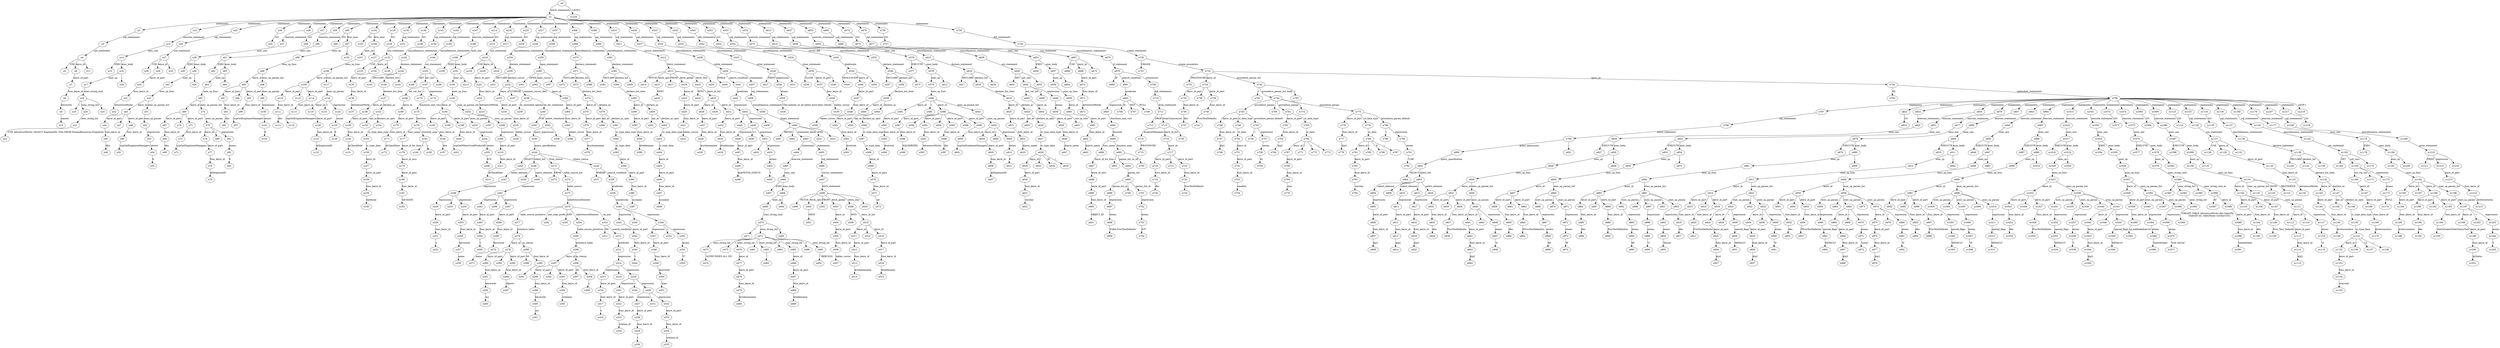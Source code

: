 digraph ParseTree {
  n0 -> n1 [label="batch_statements"];
  n1 -> n2 [label="statements"];
  n2 -> n3 [label="sql_statements"];
  n3 -> n4 [label="use_statement"];
  n4 -> n5 [label="USE"];
  n4 -> n6 [label="keyw_id"];
  n6 -> n7 [label="keyw_id_part"];
  n7 -> n8 [label="func_keyw_id"];
  n8 -> n9 [label="keywords"];
  n9 -> n10 [label="master"];
  n4 -> n11 [label=";"];
  n1 -> n12 [label="statements"];
  n12 -> n13 [label="execute_statement"];
  n13 -> n14 [label="exec_one"];
  n14 -> n15 [label="EXEC"];
  n14 -> n16 [label="exec_body"];
  n16 -> n17 [label="exec_sp"];
  n17 -> n18 [label="exec_string_cmd"];
  n18 -> n19 [label="("];
  n18 -> n20 [label="exec_string_list"];
  n20 -> n21 [label="exec_string_bit"];
  n21 -> n22 [label="'USE AdventureWorks; SELECT EmployeeID, Title FROM HumanResources.Employee;'"];
  n18 -> n23 [label=")"];
  n16 -> n24 [label=";"];
  n1 -> n25 [label="statements"];
  n25 -> n26 [label="sql_statements"];
  n26 -> n27 [label="use_statement"];
  n27 -> n28 [label="USE"];
  n27 -> n29 [label="keyw_id"];
  n29 -> n30 [label="keyw_id_part"];
  n30 -> n31 [label="func_keyw_id"];
  n31 -> n32 [label="AdventureWorks"];
  n27 -> n33 [label=";"];
  n1 -> n34 [label="statements"];
  n34 -> n35 [label="GO"];
  n1 -> n36 [label="statements"];
  n36 -> n37 [label="execute_statement"];
  n37 -> n38 [label="exec_one"];
  n38 -> n39 [label="EXEC"];
  n38 -> n40 [label="exec_body"];
  n40 -> n41 [label="exec_sp"];
  n41 -> n42 [label="exec_sp_func"];
  n42 -> n43 [label="keyw_id"];
  n43 -> n44 [label="keyw_id_part"];
  n44 -> n45 [label="func_keyw_id"];
  n45 -> n46 [label="dbo"];
  n43 -> n47 [label="."];
  n43 -> n48 [label="keyw_id_part"];
  n48 -> n49 [label="func_keyw_id"];
  n49 -> n50 [label="uspGetEmployeeManagers"];
  n42 -> n51 [label="exec_sp_param_list"];
  n51 -> n52 [label="exec_sp_param"];
  n52 -> n53 [label="expression"];
  n53 -> n54 [label="atoms"];
  n54 -> n55 [label="6"];
  n40 -> n56 [label=";"];
  n1 -> n57 [label="statements"];
  n57 -> n58 [label="GO"];
  n1 -> n59 [label="statements"];
  n59 -> n60 [label="execute_statement"];
  n60 -> n61 [label="exec_one"];
  n61 -> n62 [label="EXEC"];
  n61 -> n63 [label="exec_body"];
  n63 -> n64 [label="exec_sp"];
  n64 -> n65 [label="exec_sp_func"];
  n65 -> n66 [label="keyw_id"];
  n66 -> n67 [label="keyw_id_part"];
  n67 -> n68 [label="func_keyw_id"];
  n68 -> n69 [label="dbo"];
  n66 -> n70 [label="."];
  n66 -> n71 [label="keyw_id_part"];
  n71 -> n72 [label="func_keyw_id"];
  n72 -> n73 [label="uspGetEmployeeManagers"];
  n65 -> n74 [label="exec_sp_param_list"];
  n74 -> n75 [label="exec_sp_param"];
  n75 -> n76 [label="keyw_id"];
  n76 -> n77 [label="keyw_id_part"];
  n77 -> n78 [label="func_keyw_id"];
  n78 -> n79 [label="@EmployeeID"];
  n75 -> n80 [label="="];
  n75 -> n81 [label="expression"];
  n81 -> n82 [label="atoms"];
  n82 -> n83 [label="6"];
  n63 -> n84 [label=";"];
  n1 -> n85 [label="statements"];
  n85 -> n86 [label="GO"];
  n85 -> n87 [label="first_exec"];
  n87 -> n88 [label="exec_sp"];
  n88 -> n89 [label="exec_sp_func"];
  n89 -> n90 [label="keyw_id"];
  n90 -> n91 [label="keyw_id_part"];
  n91 -> n92 [label="func_keyw_id"];
  n92 -> n93 [label="dbo"];
  n90 -> n94 [label="."];
  n90 -> n95 [label="keyw_id_part"];
  n95 -> n96 [label="func_keyw_id"];
  n96 -> n97 [label="uspGetEmployeeManagers"];
  n89 -> n98 [label="exec_sp_param_list"];
  n98 -> n99 [label="exec_sp_param"];
  n99 -> n100 [label="expression"];
  n100 -> n101 [label="atoms"];
  n101 -> n102 [label="6"];
  n87 -> n103 [label=";"];
  n1 -> n104 [label="statements"];
  n104 -> n105 [label="GO"];
  n104 -> n106 [label="first_exec"];
  n106 -> n107 [label="exec_sp"];
  n107 -> n108 [label="exec_sp_func"];
  n108 -> n109 [label="keyw_id"];
  n109 -> n110 [label="keyw_id_part"];
  n110 -> n111 [label="func_keyw_id"];
  n111 -> n112 [label="dbo"];
  n109 -> n113 [label="."];
  n109 -> n114 [label="keyw_id_part"];
  n114 -> n115 [label="func_keyw_id"];
  n115 -> n116 [label="uspGetEmployeeManagers"];
  n108 -> n117 [label="exec_sp_param_list"];
  n117 -> n118 [label="exec_sp_param"];
  n118 -> n119 [label="keyw_id"];
  n119 -> n120 [label="keyw_id_part"];
  n120 -> n121 [label="func_keyw_id"];
  n121 -> n122 [label="@EmployeeID"];
  n118 -> n123 [label="="];
  n118 -> n124 [label="expression"];
  n124 -> n125 [label="atoms"];
  n125 -> n126 [label="6"];
  n106 -> n127 [label=";"];
  n1 -> n128 [label="statements"];
  n128 -> n129 [label="GO"];
  n1 -> n130 [label="statements"];
  n130 -> n131 [label="sql_statements"];
  n131 -> n132 [label="use_statement"];
  n132 -> n133 [label="USE"];
  n132 -> n134 [label="keyw_id"];
  n134 -> n135 [label="keyw_id_part"];
  n135 -> n136 [label="func_keyw_id"];
  n136 -> n137 [label="AdventureWorks"];
  n132 -> n138 [label=";"];
  n1 -> n139 [label="statements"];
  n139 -> n140 [label="GO"];
  n1 -> n141 [label="statements"];
  n141 -> n142 [label="sql_statements"];
  n142 -> n143 [label="miscellaneous_statements"];
  n143 -> n144 [label="declare_statement"];
  n144 -> n145 [label="DECLARE"];
  n144 -> n146 [label="declare_list"];
  n146 -> n147 [label="declare_list_item"];
  n147 -> n148 [label="keyw_id"];
  n148 -> n149 [label="keyw_id_part"];
  n149 -> n150 [label="func_keyw_id"];
  n150 -> n151 [label="@CheckDate"];
  n147 -> n152 [label="declare_as"];
  n152 -> n153 [label="opt_as"];
  n152 -> n154 [label="declare_as_opts"];
  n154 -> n155 [label="cr_type_data_type"];
  n155 -> n156 [label="cr_type_data"];
  n156 -> n157 [label="keyw_id"];
  n157 -> n158 [label="keyw_id_part"];
  n158 -> n159 [label="func_keyw_id"];
  n159 -> n160 [label="datetime"];
  n144 -> n161 [label=";"];
  n1 -> n162 [label="statements"];
  n162 -> n163 [label="sql_statements"];
  n163 -> n164 [label="miscellaneous_statements"];
  n164 -> n165 [label="set_statement"];
  n165 -> n166 [label="SET"];
  n165 -> n167 [label="set_vars"];
  n167 -> n168 [label="set_var_list"];
  n168 -> n169 [label="keyw_id"];
  n169 -> n170 [label="keyw_id_part"];
  n170 -> n171 [label="func_keyw_id"];
  n171 -> n172 [label="@CheckDate"];
  n167 -> n173 [label="="];
  n167 -> n174 [label="expression"];
  n174 -> n175 [label="functions_and_vars"];
  n175 -> n176 [label="function"];
  n176 -> n177 [label="func_name"];
  n177 -> n178 [label="keyw_id_for_func"];
  n178 -> n179 [label="keyw_id_orcc"];
  n179 -> n180 [label="keyw_id_part"];
  n180 -> n181 [label="func_keyw_id"];
  n181 -> n182 [label="GETDATE"];
  n176 -> n183 [label="function_args"];
  n183 -> n184 [label="("];
  n183 -> n185 [label=")"];
  n165 -> n186 [label=";"];
  n1 -> n187 [label="statements"];
  n187 -> n188 [label="execute_statement"];
  n188 -> n189 [label="exec_one"];
  n189 -> n190 [label="EXEC"];
  n189 -> n191 [label="exec_body"];
  n191 -> n192 [label="exec_sp"];
  n192 -> n193 [label="exec_sp_func"];
  n193 -> n194 [label="keyw_id"];
  n194 -> n195 [label="keyw_id_part"];
  n195 -> n196 [label="func_keyw_id"];
  n196 -> n197 [label="dbo"];
  n194 -> n198 [label="."];
  n194 -> n199 [label="keyw_id_part"];
  n199 -> n200 [label="func_keyw_id"];
  n200 -> n201 [label="uspGetWhereUsedProductID"];
  n193 -> n202 [label="exec_sp_param_list"];
  n202 -> n203 [label="exec_sp_param"];
  n203 -> n204 [label="expression"];
  n204 -> n205 [label="atoms"];
  n205 -> n206 [label="819"];
  n202 -> n207 [label=","];
  n202 -> n208 [label="exec_sp_param"];
  n208 -> n209 [label="expression"];
  n209 -> n210 [label="keyw_id_part"];
  n210 -> n211 [label="func_keyw_id"];
  n211 -> n212 [label="@CheckDate"];
  n191 -> n213 [label=";"];
  n1 -> n214 [label="statements"];
  n214 -> n215 [label="GO"];
  n1 -> n216 [label="statements"];
  n216 -> n217 [label="sql_statements"];
  n217 -> n218 [label="use_statement"];
  n218 -> n219 [label="USE"];
  n218 -> n220 [label="keyw_id"];
  n220 -> n221 [label="keyw_id_part"];
  n221 -> n222 [label="func_keyw_id"];
  n222 -> n223 [label="AdventureWorks"];
  n218 -> n224 [label=";"];
  n1 -> n225 [label="statements"];
  n225 -> n226 [label="GO"];
  n1 -> n227 [label="statements"];
  n227 -> n228 [label="sql_statements"];
  n228 -> n229 [label="miscellaneous_statements"];
  n229 -> n230 [label="declare_statement"];
  n230 -> n231 [label="DECLARE"];
  n230 -> n232 [label="declare_cursor"];
  n232 -> n233 [label="keyw_id"];
  n233 -> n234 [label="keyw_id_part"];
  n234 -> n235 [label="func_keyw_id"];
  n235 -> n236 [label="tables_cursor"];
  n232 -> n237 [label="CURSOR"];
  n232 -> n238 [label="common_cursor_decl"];
  n238 -> n239 [label="dc_extended_options"];
  n238 -> n240 [label="dc_for_statement"];
  n240 -> n241 [label="FOR"];
  n240 -> n242 [label="select_statement"];
  n242 -> n243 [label="query_expression"];
  n243 -> n244 [label="query_specification"];
  n244 -> n245 [label="SELECT"];
  n244 -> n246 [label="select_list"];
  n246 -> n247 [label="select_element"];
  n247 -> n248 [label="expression"];
  n248 -> n249 [label="expression"];
  n249 -> n250 [label="keyw_id_part"];
  n250 -> n251 [label="func_keyw_id"];
  n251 -> n252 [label="s"];
  n248 -> n253 [label="."];
  n248 -> n254 [label="expression"];
  n254 -> n255 [label="keyw_id_part"];
  n255 -> n256 [label="func_keyw_id"];
  n256 -> n257 [label="keywords"];
  n257 -> n258 [label="name"];
  n246 -> n259 [label=","];
  n246 -> n260 [label="select_element"];
  n260 -> n261 [label="expression"];
  n261 -> n262 [label="expression"];
  n262 -> n263 [label="keyw_id_part"];
  n263 -> n264 [label="func_keyw_id"];
  n264 -> n265 [label="t"];
  n261 -> n266 [label="."];
  n261 -> n267 [label="expression"];
  n267 -> n268 [label="keyw_id_part"];
  n268 -> n269 [label="func_keyw_id"];
  n269 -> n270 [label="keywords"];
  n270 -> n271 [label="name"];
  n244 -> n272 [label="from_clause"];
  n272 -> n273 [label="FROM"];
  n272 -> n274 [label="table_source_list"];
  n274 -> n275 [label="table_source"];
  n275 -> n276 [label="tableSourceElement"];
  n276 -> n277 [label="table_source_primitive"];
  n277 -> n278 [label="primitive_table"];
  n278 -> n279 [label="keyw_id"];
  n279 -> n280 [label="keyw_id_part"];
  n280 -> n281 [label="func_keyw_id"];
  n281 -> n282 [label="keywords"];
  n282 -> n283 [label="sys"];
  n279 -> n284 [label="."];
  n279 -> n285 [label="keyw_id_part"];
  n285 -> n286 [label="func_keyw_id"];
  n286 -> n287 [label="objects"];
  n278 -> n288 [label="as_clause"];
  n288 -> n289 [label="AS"];
  n288 -> n290 [label="func_keyw_id"];
  n290 -> n291 [label="t"];
  n276 -> n292 [label="join_type_prefix"];
  n276 -> n293 [label="JOIN"];
  n276 -> n294 [label="tableSourceElement"];
  n294 -> n295 [label="table_source_primitive"];
  n295 -> n296 [label="primitive_table"];
  n296 -> n297 [label="keyw_id"];
  n297 -> n298 [label="keyw_id_part"];
  n298 -> n299 [label="func_keyw_id"];
  n299 -> n300 [label="keywords"];
  n300 -> n301 [label="sys"];
  n297 -> n302 [label="."];
  n297 -> n303 [label="keyw_id_part"];
  n303 -> n304 [label="func_keyw_id"];
  n304 -> n305 [label="schemas"];
  n296 -> n306 [label="as_clause"];
  n306 -> n307 [label="AS"];
  n306 -> n308 [label="func_keyw_id"];
  n308 -> n309 [label="s"];
  n276 -> n310 [label="on_join"];
  n310 -> n311 [label="ON"];
  n310 -> n312 [label="search_condition"];
  n312 -> n313 [label="predicate"];
  n313 -> n314 [label="expression"];
  n314 -> n315 [label="expression"];
  n315 -> n316 [label="keyw_id_part"];
  n316 -> n317 [label="func_keyw_id"];
  n317 -> n318 [label="s"];
  n314 -> n319 [label="."];
  n314 -> n320 [label="expression"];
  n320 -> n321 [label="expression"];
  n321 -> n322 [label="keyw_id_part"];
  n322 -> n323 [label="func_keyw_id"];
  n323 -> n324 [label="schema_id"];
  n320 -> n325 [label="="];
  n320 -> n326 [label="expression"];
  n326 -> n327 [label="expression"];
  n327 -> n328 [label="keyw_id_part"];
  n328 -> n329 [label="func_keyw_id"];
  n329 -> n330 [label="t"];
  n326 -> n331 [label="."];
  n326 -> n332 [label="expression"];
  n332 -> n333 [label="keyw_id_part"];
  n333 -> n334 [label="func_keyw_id"];
  n334 -> n335 [label="schema_id"];
  n244 -> n336 [label="where_clause"];
  n336 -> n337 [label="WHERE"];
  n336 -> n338 [label="search_condition"];
  n338 -> n339 [label="predicate"];
  n339 -> n340 [label="expression"];
  n340 -> n341 [label="expression"];
  n341 -> n342 [label="keyw_id_part"];
  n342 -> n343 [label="func_keyw_id"];
  n343 -> n344 [label="t"];
  n340 -> n345 [label="."];
  n340 -> n346 [label="expression"];
  n346 -> n347 [label="expression"];
  n347 -> n348 [label="keyw_id_part"];
  n348 -> n349 [label="func_keyw_id"];
  n349 -> n350 [label="keywords"];
  n350 -> n351 [label="type"];
  n346 -> n352 [label="="];
  n346 -> n353 [label="expression"];
  n353 -> n354 [label="atoms"];
  n354 -> n355 [label="'U'"];
  n242 -> n356 [label=";"];
  n1 -> n357 [label="statements"];
  n357 -> n358 [label="sql_statements"];
  n358 -> n359 [label="miscellaneous_statements"];
  n359 -> n360 [label="open_statement"];
  n360 -> n361 [label="OPEN"];
  n360 -> n362 [label="open_cursor"];
  n362 -> n363 [label="keyw_id"];
  n363 -> n364 [label="keyw_id_part"];
  n364 -> n365 [label="func_keyw_id"];
  n365 -> n366 [label="tables_cursor"];
  n360 -> n367 [label=";"];
  n1 -> n368 [label="statements"];
  n368 -> n369 [label="sql_statements"];
  n369 -> n370 [label="miscellaneous_statements"];
  n370 -> n371 [label="declare_statement"];
  n371 -> n372 [label="DECLARE"];
  n371 -> n373 [label="declare_list"];
  n373 -> n374 [label="declare_list_item"];
  n374 -> n375 [label="keyw_id"];
  n375 -> n376 [label="keyw_id_part"];
  n376 -> n377 [label="func_keyw_id"];
  n377 -> n378 [label="@schemaname"];
  n374 -> n379 [label="declare_as"];
  n379 -> n380 [label="opt_as"];
  n379 -> n381 [label="declare_as_opts"];
  n381 -> n382 [label="cr_type_data_type"];
  n382 -> n383 [label="cr_type_data"];
  n383 -> n384 [label="keyw_id"];
  n384 -> n385 [label="keyw_id_part"];
  n385 -> n386 [label="func_keyw_id"];
  n386 -> n387 [label="sysname"];
  n371 -> n388 [label=";"];
  n1 -> n389 [label="statements"];
  n389 -> n390 [label="sql_statements"];
  n390 -> n391 [label="miscellaneous_statements"];
  n391 -> n392 [label="declare_statement"];
  n392 -> n393 [label="DECLARE"];
  n392 -> n394 [label="declare_list"];
  n394 -> n395 [label="declare_list_item"];
  n395 -> n396 [label="keyw_id"];
  n396 -> n397 [label="keyw_id_part"];
  n397 -> n398 [label="func_keyw_id"];
  n398 -> n399 [label="@tablename"];
  n395 -> n400 [label="declare_as"];
  n400 -> n401 [label="opt_as"];
  n400 -> n402 [label="declare_as_opts"];
  n402 -> n403 [label="cr_type_data_type"];
  n403 -> n404 [label="cr_type_data"];
  n404 -> n405 [label="keyw_id"];
  n405 -> n406 [label="keyw_id_part"];
  n406 -> n407 [label="func_keyw_id"];
  n407 -> n408 [label="sysname"];
  n392 -> n409 [label=";"];
  n1 -> n410 [label="statements"];
  n410 -> n411 [label="sql_statements"];
  n411 -> n412 [label="cursor_statements"];
  n412 -> n413 [label="fetch_statement"];
  n413 -> n414 [label="FETCH"];
  n413 -> n415 [label="fetch_opts"];
  n415 -> n416 [label="NEXT"];
  n413 -> n417 [label="FROM"];
  n413 -> n418 [label="fetch_global"];
  n418 -> n419 [label="keyw_id"];
  n419 -> n420 [label="keyw_id_part"];
  n420 -> n421 [label="func_keyw_id"];
  n421 -> n422 [label="tables_cursor"];
  n413 -> n423 [label="fetch_into"];
  n423 -> n424 [label="INTO"];
  n423 -> n425 [label="keyw_id_list"];
  n425 -> n426 [label="keyw_id"];
  n426 -> n427 [label="keyw_id_part"];
  n427 -> n428 [label="func_keyw_id"];
  n428 -> n429 [label="@schemaname"];
  n425 -> n430 [label=","];
  n425 -> n431 [label="keyw_id"];
  n431 -> n432 [label="keyw_id_part"];
  n432 -> n433 [label="func_keyw_id"];
  n433 -> n434 [label="@tablename"];
  n413 -> n435 [label=";"];
  n1 -> n436 [label="statements"];
  n436 -> n437 [label="sql_statements"];
  n437 -> n438 [label="miscellaneous_statements"];
  n438 -> n439 [label="while_statement"];
  n439 -> n440 [label="WHILE"];
  n439 -> n441 [label="search_condition"];
  n441 -> n442 [label="predicate"];
  n442 -> n443 [label="expression"];
  n443 -> n444 [label="("];
  n443 -> n445 [label="expression"];
  n445 -> n446 [label="expression"];
  n446 -> n447 [label="keyw_id_part"];
  n447 -> n448 [label="func_keyw_id"];
  n448 -> n449 [label="@@FETCH_STATUS"];
  n445 -> n450 [label="<>"];
  n445 -> n451 [label="expression"];
  n451 -> n452 [label="-"];
  n451 -> n453 [label="expression"];
  n453 -> n454 [label="atoms"];
  n454 -> n455 [label="1"];
  n443 -> n456 [label=")"];
  n439 -> n457 [label="statements"];
  n457 -> n458 [label="sql_statements"];
  n458 -> n459 [label="miscellaneous_statements"];
  n459 -> n460 [label="begin_statement"];
  n460 -> n461 [label="BEGIN"];
  n460 -> n462 [label=";"];
  n460 -> n463 [label="statement_block"];
  n463 -> n464 [label="statements"];
  n464 -> n465 [label="execute_statement"];
  n465 -> n466 [label="exec_one"];
  n466 -> n467 [label="EXEC"];
  n466 -> n468 [label="exec_body"];
  n468 -> n469 [label="exec_sp"];
  n469 -> n470 [label="exec_string_cmd"];
  n470 -> n471 [label="("];
  n470 -> n472 [label="exec_string_list"];
  n472 -> n473 [label="exec_string_bit"];
  n473 -> n474 [label="'ALTER INDEX ALL ON '"];
  n472 -> n475 [label="+"];
  n472 -> n476 [label="exec_string_bit"];
  n476 -> n477 [label="keyw_id"];
  n477 -> n478 [label="keyw_id_part"];
  n478 -> n479 [label="func_keyw_id"];
  n479 -> n480 [label="@schemaname"];
  n472 -> n481 [label="+"];
  n472 -> n482 [label="exec_string_bit"];
  n482 -> n483 [label="'.'"];
  n472 -> n484 [label="+"];
  n472 -> n485 [label="exec_string_bit"];
  n485 -> n486 [label="keyw_id"];
  n486 -> n487 [label="keyw_id_part"];
  n487 -> n488 [label="func_keyw_id"];
  n488 -> n489 [label="@tablename"];
  n472 -> n490 [label="+"];
  n472 -> n491 [label="exec_string_bit"];
  n491 -> n492 [label="' REBUILD;'"];
  n470 -> n493 [label=")"];
  n468 -> n494 [label=";"];
  n463 -> n495 [label="statements"];
  n495 -> n496 [label="sql_statements"];
  n496 -> n497 [label="cursor_statements"];
  n497 -> n498 [label="fetch_statement"];
  n498 -> n499 [label="FETCH"];
  n498 -> n500 [label="fetch_opts"];
  n500 -> n501 [label="NEXT"];
  n498 -> n502 [label="FROM"];
  n498 -> n503 [label="fetch_global"];
  n503 -> n504 [label="keyw_id"];
  n504 -> n505 [label="keyw_id_part"];
  n505 -> n506 [label="func_keyw_id"];
  n506 -> n507 [label="tables_cursor"];
  n498 -> n508 [label="fetch_into"];
  n508 -> n509 [label="INTO"];
  n508 -> n510 [label="keyw_id_list"];
  n510 -> n511 [label="keyw_id"];
  n511 -> n512 [label="keyw_id_part"];
  n512 -> n513 [label="func_keyw_id"];
  n513 -> n514 [label="@schemaname"];
  n510 -> n515 [label=","];
  n510 -> n516 [label="keyw_id"];
  n516 -> n517 [label="keyw_id_part"];
  n517 -> n518 [label="func_keyw_id"];
  n518 -> n519 [label="@tablename"];
  n498 -> n520 [label=";"];
  n460 -> n521 [label="END"];
  n460 -> n522 [label=";"];
  n1 -> n523 [label="statements"];
  n523 -> n524 [label="sql_statements"];
  n524 -> n525 [label="miscellaneous_statements"];
  n525 -> n526 [label="print_statement"];
  n526 -> n527 [label="PRINT"];
  n526 -> n528 [label="expression"];
  n528 -> n529 [label="atoms"];
  n529 -> n530 [label="'The indexes on all tables have been rebuilt.'"];
  n526 -> n531 [label=";"];
  n1 -> n532 [label="statements"];
  n532 -> n533 [label="sql_statements"];
  n533 -> n534 [label="miscellaneous_statements"];
  n534 -> n535 [label="close_statement"];
  n535 -> n536 [label="CLOSE"];
  n535 -> n537 [label="keyw_id_part"];
  n537 -> n538 [label="func_keyw_id"];
  n538 -> n539 [label="tables_cursor"];
  n535 -> n540 [label=";"];
  n1 -> n541 [label="statements"];
  n541 -> n542 [label="ddl_statements"];
  n542 -> n543 [label="cursor_ddl"];
  n543 -> n544 [label="deallocate"];
  n544 -> n545 [label="DEALLOCATE"];
  n544 -> n546 [label="keyw_id"];
  n546 -> n547 [label="keyw_id_part"];
  n547 -> n548 [label="func_keyw_id"];
  n548 -> n549 [label="tables_cursor"];
  n544 -> n550 [label=";"];
  n1 -> n551 [label="statements"];
  n551 -> n552 [label="GO"];
  n1 -> n553 [label="statements"];
  n553 -> n554 [label="sql_statements"];
  n554 -> n555 [label="miscellaneous_statements"];
  n555 -> n556 [label="declare_statement"];
  n556 -> n557 [label="DECLARE"];
  n556 -> n558 [label="declare_list"];
  n558 -> n559 [label="declare_list_item"];
  n559 -> n560 [label="keyw_id"];
  n560 -> n561 [label="keyw_id_part"];
  n561 -> n562 [label="func_keyw_id"];
  n562 -> n563 [label="@retstat"];
  n559 -> n564 [label="declare_as"];
  n564 -> n565 [label="opt_as"];
  n564 -> n566 [label="declare_as_opts"];
  n566 -> n567 [label="cr_type_data_type"];
  n567 -> n568 [label="cr_type_data"];
  n568 -> n569 [label="keyw_id"];
  n569 -> n570 [label="keyw_id_part"];
  n570 -> n571 [label="func_keyw_id"];
  n571 -> n572 [label="int"];
  n556 -> n573 [label=";"];
  n1 -> n574 [label="statements"];
  n574 -> n575 [label="execute_statement"];
  n575 -> n576 [label="exec_one"];
  n576 -> n577 [label="EXECUTE"];
  n576 -> n578 [label="exec_body"];
  n578 -> n579 [label="exec_sp"];
  n579 -> n580 [label="exec_sp_func"];
  n580 -> n581 [label="keyw_id"];
  n581 -> n582 [label="keyw_id_part"];
  n582 -> n583 [label="func_keyw_id"];
  n583 -> n584 [label="@retstat"];
  n580 -> n585 [label="="];
  n580 -> n586 [label="keyw_id"];
  n586 -> n587 [label="keyw_id_part"];
  n587 -> n588 [label="func_keyw_id"];
  n588 -> n589 [label="SQLSERVER1"];
  n586 -> n590 [label="."];
  n586 -> n591 [label="keyw_id_part"];
  n591 -> n592 [label="func_keyw_id"];
  n592 -> n593 [label="AdventureWorks"];
  n586 -> n594 [label="."];
  n586 -> n595 [label="keyw_id_part"];
  n595 -> n596 [label="func_keyw_id"];
  n596 -> n597 [label="dbo"];
  n586 -> n598 [label="."];
  n586 -> n599 [label="keyw_id_part"];
  n599 -> n600 [label="func_keyw_id"];
  n600 -> n601 [label="uspGetEmployeeManagers"];
  n580 -> n602 [label="exec_sp_param_list"];
  n602 -> n603 [label="exec_sp_param"];
  n603 -> n604 [label="keyw_id"];
  n604 -> n605 [label="keyw_id_part"];
  n605 -> n606 [label="func_keyw_id"];
  n606 -> n607 [label="@EmployeeID"];
  n603 -> n608 [label="="];
  n603 -> n609 [label="expression"];
  n609 -> n610 [label="atoms"];
  n610 -> n611 [label="6"];
  n578 -> n612 [label=";"];
  n1 -> n613 [label="statements"];
  n613 -> n614 [label="sql_statements"];
  n614 -> n615 [label="miscellaneous_statements"];
  n615 -> n616 [label="declare_statement"];
  n616 -> n617 [label="DECLARE"];
  n616 -> n618 [label="declare_list"];
  n618 -> n619 [label="declare_list_item"];
  n619 -> n620 [label="keyw_id"];
  n620 -> n621 [label="keyw_id_part"];
  n621 -> n622 [label="func_keyw_id"];
  n622 -> n623 [label="@proc_name"];
  n619 -> n624 [label="declare_as"];
  n624 -> n625 [label="opt_as"];
  n624 -> n626 [label="declare_as_opts"];
  n626 -> n627 [label="cr_type_data_type"];
  n627 -> n628 [label="cr_type_data"];
  n628 -> n629 [label="keyw_id"];
  n629 -> n630 [label="keyw_id_part"];
  n630 -> n631 [label="func_keyw_id"];
  n631 -> n632 [label="varchar"];
  n628 -> n633 [label="("];
  n628 -> n634 [label="30"];
  n628 -> n635 [label=")"];
  n616 -> n636 [label=";"];
  n1 -> n637 [label="statements"];
  n637 -> n638 [label="sql_statements"];
  n638 -> n639 [label="miscellaneous_statements"];
  n639 -> n640 [label="set_statement"];
  n640 -> n641 [label="SET"];
  n640 -> n642 [label="set_vars"];
  n642 -> n643 [label="set_var_list"];
  n643 -> n644 [label="keyw_id"];
  n644 -> n645 [label="keyw_id_part"];
  n645 -> n646 [label="func_keyw_id"];
  n646 -> n647 [label="@proc_name"];
  n642 -> n648 [label="="];
  n642 -> n649 [label="expression"];
  n649 -> n650 [label="atoms"];
  n650 -> n651 [label="'sys.sp_who'"];
  n640 -> n652 [label=";"];
  n1 -> n653 [label="statements"];
  n653 -> n654 [label="execute_statement"];
  n654 -> n655 [label="exec_one"];
  n655 -> n656 [label="EXEC"];
  n655 -> n657 [label="exec_body"];
  n657 -> n658 [label="exec_sp"];
  n658 -> n659 [label="exec_sp_func"];
  n659 -> n660 [label="keyw_id"];
  n660 -> n661 [label="keyw_id_part"];
  n661 -> n662 [label="func_keyw_id"];
  n662 -> n663 [label="@proc_name"];
  n657 -> n664 [label=";"];
  n1 -> n665 [label="statements"];
  n665 -> n666 [label="sql_statements"];
  n666 -> n667 [label="use_statement"];
  n667 -> n668 [label="USE"];
  n667 -> n669 [label="keyw_id"];
  n669 -> n670 [label="keyw_id_part"];
  n670 -> n671 [label="func_keyw_id"];
  n671 -> n672 [label="AdventureWorks"];
  n667 -> n673 [label=";"];
  n1 -> n674 [label="statements"];
  n674 -> n675 [label="GO"];
  n1 -> n676 [label="statements"];
  n676 -> n677 [label="sql_statements"];
  n677 -> n678 [label="miscellaneous_statements"];
  n678 -> n679 [label="if_statement"];
  n679 -> n680 [label="IF"];
  n679 -> n681 [label="search_condition"];
  n681 -> n682 [label="predicate"];
  n682 -> n683 [label="expression"];
  n683 -> n684 [label="functions_and_vars"];
  n684 -> n685 [label="function"];
  n685 -> n686 [label="func_name"];
  n686 -> n687 [label="keyw_id_for_func"];
  n687 -> n688 [label="keyw_id_orcc"];
  n688 -> n689 [label="keyw_id_part"];
  n689 -> n690 [label="func_keyw_id"];
  n690 -> n691 [label="OBJECT_ID"];
  n685 -> n692 [label="function_args"];
  n692 -> n693 [label="("];
  n692 -> n694 [label="param_list_or_all"];
  n694 -> n695 [label="param_list"];
  n695 -> n696 [label="param_list_el"];
  n696 -> n697 [label="expression"];
  n697 -> n698 [label="atoms"];
  n698 -> n699 [label="N'dbo.ProcTestDefaults'"];
  n695 -> n700 [label=","];
  n695 -> n701 [label="param_list_el"];
  n701 -> n702 [label="expression"];
  n702 -> n703 [label="atoms"];
  n703 -> n704 [label="N'P'"];
  n692 -> n705 [label=")"];
  n682 -> n706 [label="IS"];
  n682 -> n707 [label="NOT"];
  n682 -> n708 [label="NULL"];
  n679 -> n709 [label="statements"];
  n709 -> n710 [label="ddl_statements"];
  n710 -> n711 [label="drop_statement"];
  n711 -> n712 [label="DROP"];
  n711 -> n713 [label="dropCommonList"];
  n713 -> n714 [label="dropListElements"];
  n714 -> n715 [label="PROCEDURE"];
  n713 -> n716 [label="keyw_id_list"];
  n716 -> n717 [label="keyw_id"];
  n717 -> n718 [label="keyw_id_part"];
  n718 -> n719 [label="func_keyw_id"];
  n719 -> n720 [label="dbo"];
  n717 -> n721 [label="."];
  n717 -> n722 [label="keyw_id_part"];
  n722 -> n723 [label="func_keyw_id"];
  n723 -> n724 [label="ProcTestDefaults"];
  n713 -> n725 [label=";"];
  n1 -> n726 [label="statements"];
  n726 -> n727 [label="GO"];
  n1 -> n728 [label="statements"];
  n728 -> n729 [label="ddl_statements"];
  n729 -> n730 [label="create_statement"];
  n730 -> n731 [label="CREATE"];
  n730 -> n732 [label="create_procedure"];
  n732 -> n733 [label="PROCEDURE"];
  n732 -> n734 [label="keyw_id"];
  n734 -> n735 [label="keyw_id_part"];
  n735 -> n736 [label="func_keyw_id"];
  n736 -> n737 [label="dbo"];
  n734 -> n738 [label="."];
  n734 -> n739 [label="keyw_id_part"];
  n739 -> n740 [label="func_keyw_id"];
  n740 -> n741 [label="ProcTestDefaults"];
  n732 -> n742 [label="procedure_param_list"];
  n742 -> n743 [label="("];
  n742 -> n744 [label="procedure_param_list_body"];
  n744 -> n745 [label="procedure_param"];
  n745 -> n746 [label="keyw_id_part"];
  n746 -> n747 [label="func_keyw_id"];
  n747 -> n748 [label="@p1"];
  n745 -> n749 [label="ct_data_type"];
  n749 -> n750 [label="ct_data"];
  n750 -> n751 [label="keyw_id"];
  n751 -> n752 [label="keyw_id_part"];
  n752 -> n753 [label="func_keyw_id"];
  n753 -> n754 [label="smallint"];
  n745 -> n755 [label="procedure_param_default"];
  n755 -> n756 [label="="];
  n755 -> n757 [label="expression"];
  n757 -> n758 [label="atoms"];
  n758 -> n759 [label="42"];
  n744 -> n760 [label=","];
  n744 -> n761 [label="procedure_param"];
  n761 -> n762 [label="keyw_id_part"];
  n762 -> n763 [label="func_keyw_id"];
  n763 -> n764 [label="@p2"];
  n761 -> n765 [label="ct_data_type"];
  n765 -> n766 [label="ct_data"];
  n766 -> n767 [label="keyw_id"];
  n767 -> n768 [label="keyw_id_part"];
  n768 -> n769 [label="func_keyw_id"];
  n769 -> n770 [label="char"];
  n766 -> n771 [label="("];
  n766 -> n772 [label="1"];
  n766 -> n773 [label=")"];
  n744 -> n774 [label=","];
  n744 -> n775 [label="procedure_param"];
  n775 -> n776 [label="keyw_id_part"];
  n776 -> n777 [label="func_keyw_id"];
  n777 -> n778 [label="@p3"];
  n775 -> n779 [label="ct_data_type"];
  n779 -> n780 [label="ct_data"];
  n780 -> n781 [label="keyw_id"];
  n781 -> n782 [label="keyw_id_part"];
  n782 -> n783 [label="func_keyw_id"];
  n783 -> n784 [label="varchar"];
  n780 -> n785 [label="("];
  n780 -> n786 [label="8"];
  n780 -> n787 [label=")"];
  n775 -> n788 [label="procedure_param_default"];
  n788 -> n789 [label="="];
  n788 -> n790 [label="expression"];
  n790 -> n791 [label="atoms"];
  n791 -> n792 [label="'CAR'"];
  n742 -> n793 [label=")"];
  n732 -> n794 [label="cproc_as"];
  n794 -> n795 [label="AS"];
  n794 -> n796 [label="unblocked_statements"];
  n796 -> n797 [label="statements"];
  n797 -> n798 [label="sql_statements"];
  n798 -> n799 [label="select_statement"];
  n799 -> n800 [label="query_expression"];
  n800 -> n801 [label="query_specification"];
  n801 -> n802 [label="SELECT"];
  n801 -> n803 [label="select_list"];
  n803 -> n804 [label="select_element"];
  n804 -> n805 [label="expression"];
  n805 -> n806 [label="keyw_id_part"];
  n806 -> n807 [label="func_keyw_id"];
  n807 -> n808 [label="@p1"];
  n803 -> n809 [label=","];
  n803 -> n810 [label="select_element"];
  n810 -> n811 [label="expression"];
  n811 -> n812 [label="keyw_id_part"];
  n812 -> n813 [label="func_keyw_id"];
  n813 -> n814 [label="@p2"];
  n803 -> n815 [label=","];
  n803 -> n816 [label="select_element"];
  n816 -> n817 [label="expression"];
  n817 -> n818 [label="keyw_id_part"];
  n818 -> n819 [label="func_keyw_id"];
  n819 -> n820 [label="@p3"];
  n799 -> n821 [label=";"];
  n796 -> n822 [label="statements"];
  n822 -> n823 [label="GO"];
  n796 -> n824 [label="statements"];
  n824 -> n825 [label="execute_statement"];
  n825 -> n826 [label="exec_one"];
  n826 -> n827 [label="EXECUTE"];
  n826 -> n828 [label="exec_body"];
  n828 -> n829 [label="exec_sp"];
  n829 -> n830 [label="exec_sp_func"];
  n830 -> n831 [label="keyw_id"];
  n831 -> n832 [label="keyw_id_part"];
  n832 -> n833 [label="func_keyw_id"];
  n833 -> n834 [label="dbo"];
  n831 -> n835 [label="."];
  n831 -> n836 [label="keyw_id_part"];
  n836 -> n837 [label="func_keyw_id"];
  n837 -> n838 [label="ProcTestDefaults"];
  n830 -> n839 [label="exec_sp_param_list"];
  n839 -> n840 [label="exec_sp_param"];
  n840 -> n841 [label="keyw_id"];
  n841 -> n842 [label="keyw_id_part"];
  n842 -> n843 [label="func_keyw_id"];
  n843 -> n844 [label="@p2"];
  n840 -> n845 [label="="];
  n840 -> n846 [label="expression"];
  n846 -> n847 [label="atoms"];
  n847 -> n848 [label="'A'"];
  n828 -> n849 [label=";"];
  n796 -> n850 [label="statements"];
  n850 -> n851 [label="execute_statement"];
  n851 -> n852 [label="exec_one"];
  n852 -> n853 [label="EXECUTE"];
  n852 -> n854 [label="exec_body"];
  n854 -> n855 [label="exec_sp"];
  n855 -> n856 [label="exec_sp_func"];
  n856 -> n857 [label="keyw_id"];
  n857 -> n858 [label="keyw_id_part"];
  n858 -> n859 [label="func_keyw_id"];
  n859 -> n860 [label="dbo"];
  n857 -> n861 [label="."];
  n857 -> n862 [label="keyw_id_part"];
  n862 -> n863 [label="func_keyw_id"];
  n863 -> n864 [label="PProcTestDefaultss"];
  n856 -> n865 [label="exec_sp_param_list"];
  n865 -> n866 [label="exec_sp_param"];
  n866 -> n867 [label="expression"];
  n867 -> n868 [label="atoms"];
  n868 -> n869 [label="68"];
  n865 -> n870 [label=","];
  n865 -> n871 [label="exec_sp_param"];
  n871 -> n872 [label="expression"];
  n872 -> n873 [label="atoms"];
  n873 -> n874 [label="'B'"];
  n854 -> n875 [label=";"];
  n796 -> n876 [label="statements"];
  n876 -> n877 [label="execute_statement"];
  n877 -> n878 [label="exec_one"];
  n878 -> n879 [label="EXECUTE"];
  n878 -> n880 [label="exec_body"];
  n880 -> n881 [label="exec_sp"];
  n881 -> n882 [label="exec_sp_func"];
  n882 -> n883 [label="keyw_id"];
  n883 -> n884 [label="keyw_id_part"];
  n884 -> n885 [label="func_keyw_id"];
  n885 -> n886 [label="dbo"];
  n883 -> n887 [label="."];
  n883 -> n888 [label="keyw_id_part"];
  n888 -> n889 [label="func_keyw_id"];
  n889 -> n890 [label="ProcTestDefaultss"];
  n882 -> n891 [label="exec_sp_param_list"];
  n891 -> n892 [label="exec_sp_param"];
  n892 -> n893 [label="expression"];
  n893 -> n894 [label="atoms"];
  n894 -> n895 [label="68"];
  n891 -> n896 [label=","];
  n891 -> n897 [label="exec_sp_param"];
  n897 -> n898 [label="expression"];
  n898 -> n899 [label="atoms"];
  n899 -> n900 [label="'C'"];
  n891 -> n901 [label=","];
  n891 -> n902 [label="exec_sp_param"];
  n902 -> n903 [label="expression"];
  n903 -> n904 [label="atoms"];
  n904 -> n905 [label="'House'"];
  n880 -> n906 [label=";"];
  n796 -> n907 [label="statements"];
  n907 -> n908 [label="execute_statement"];
  n908 -> n909 [label="exec_one"];
  n909 -> n910 [label="EXECUTE"];
  n909 -> n911 [label="exec_body"];
  n911 -> n912 [label="exec_sp"];
  n912 -> n913 [label="exec_sp_func"];
  n913 -> n914 [label="keyw_id"];
  n914 -> n915 [label="keyw_id_part"];
  n915 -> n916 [label="func_keyw_id"];
  n916 -> n917 [label="dbo"];
  n914 -> n918 [label="."];
  n914 -> n919 [label="keyw_id_part"];
  n919 -> n920 [label="func_keyw_id"];
  n920 -> n921 [label="ProcTestDefaults"];
  n913 -> n922 [label="exec_sp_param_list"];
  n922 -> n923 [label="exec_sp_param"];
  n923 -> n924 [label="keyw_id"];
  n924 -> n925 [label="keyw_id_part"];
  n925 -> n926 [label="func_keyw_id"];
  n926 -> n927 [label="@p1"];
  n923 -> n928 [label="="];
  n923 -> n929 [label="expression"];
  n929 -> n930 [label="special_flags"];
  n930 -> n931 [label="DEFAULT"];
  n922 -> n932 [label=","];
  n922 -> n933 [label="exec_sp_param"];
  n933 -> n934 [label="keyw_id"];
  n934 -> n935 [label="keyw_id_part"];
  n935 -> n936 [label="func_keyw_id"];
  n936 -> n937 [label="@p2"];
  n933 -> n938 [label="="];
  n933 -> n939 [label="expression"];
  n939 -> n940 [label="atoms"];
  n940 -> n941 [label="'D'"];
  n911 -> n942 [label=";"];
  n796 -> n943 [label="statements"];
  n943 -> n944 [label="execute_statement"];
  n944 -> n945 [label="exec_one"];
  n945 -> n946 [label="EXECUTE"];
  n945 -> n947 [label="exec_body"];
  n947 -> n948 [label="exec_sp"];
  n948 -> n949 [label="exec_sp_func"];
  n949 -> n950 [label="keyw_id"];
  n950 -> n951 [label="keyw_id_part"];
  n951 -> n952 [label="func_keyw_id"];
  n952 -> n953 [label="dbo"];
  n950 -> n954 [label="."];
  n950 -> n955 [label="keyw_id_part"];
  n955 -> n956 [label="func_keyw_id"];
  n956 -> n957 [label="PProcTestDefaults"];
  n949 -> n958 [label="exec_sp_param_list"];
  n958 -> n959 [label="exec_sp_param"];
  n959 -> n960 [label="expression"];
  n960 -> n961 [label="special_flags"];
  n961 -> n962 [label="DEFAULT"];
  n958 -> n963 [label=","];
  n958 -> n964 [label="exec_sp_param"];
  n964 -> n965 [label="keyw_id"];
  n965 -> n966 [label="keyw_id_part"];
  n966 -> n967 [label="func_keyw_id"];
  n967 -> n968 [label="@p3"];
  n964 -> n969 [label="="];
  n964 -> n970 [label="expression"];
  n970 -> n971 [label="atoms"];
  n971 -> n972 [label="'Local'"];
  n958 -> n973 [label=","];
  n958 -> n974 [label="exec_sp_param"];
  n974 -> n975 [label="keyw_id"];
  n975 -> n976 [label="keyw_id_part"];
  n976 -> n977 [label="func_keyw_id"];
  n977 -> n978 [label="@p2"];
  n974 -> n979 [label="="];
  n974 -> n980 [label="expression"];
  n980 -> n981 [label="atoms"];
  n981 -> n982 [label="'E'"];
  n947 -> n983 [label=";"];
  n796 -> n984 [label="statements"];
  n984 -> n985 [label="execute_statement"];
  n985 -> n986 [label="exec_one"];
  n986 -> n987 [label="EXECUTE"];
  n986 -> n988 [label="exec_body"];
  n988 -> n989 [label="exec_sp"];
  n989 -> n990 [label="exec_sp_func"];
  n990 -> n991 [label="keyw_id"];
  n991 -> n992 [label="keyw_id_part"];
  n992 -> n993 [label="func_keyw_id"];
  n993 -> n994 [label="dbo"];
  n991 -> n995 [label="."];
  n991 -> n996 [label="keyw_id_part"];
  n996 -> n997 [label="func_keyw_id"];
  n997 -> n998 [label="ProcTestDefaults"];
  n990 -> n999 [label="exec_sp_param_list"];
  n999 -> n1000 [label="exec_sp_param"];
  n1000 -> n1001 [label="expression"];
  n1001 -> n1002 [label="special_flags"];
  n1002 -> n1003 [label="DEFAULT"];
  n999 -> n1004 [label=","];
  n999 -> n1005 [label="exec_sp_param"];
  n1005 -> n1006 [label="expression"];
  n1006 -> n1007 [label="atoms"];
  n1007 -> n1008 [label="'H'"];
  n999 -> n1009 [label=","];
  n999 -> n1010 [label="exec_sp_param"];
  n1010 -> n1011 [label="expression"];
  n1011 -> n1012 [label="special_flags"];
  n1012 -> n1013 [label="DEFAULT"];
  n988 -> n1014 [label=";"];
  n796 -> n1015 [label="statements"];
  n1015 -> n1016 [label="execute_statement"];
  n1016 -> n1017 [label="exec_one"];
  n1017 -> n1018 [label="EXECUTE"];
  n1017 -> n1019 [label="exec_body"];
  n1019 -> n1020 [label="exec_sp"];
  n1020 -> n1021 [label="exec_sp_func"];
  n1021 -> n1022 [label="keyw_id"];
  n1022 -> n1023 [label="keyw_id_part"];
  n1023 -> n1024 [label="func_keyw_id"];
  n1024 -> n1025 [label="dbo"];
  n1022 -> n1026 [label="."];
  n1022 -> n1027 [label="keyw_id_part"];
  n1027 -> n1028 [label="func_keyw_id"];
  n1028 -> n1029 [label="ProcTestDefaults"];
  n1021 -> n1030 [label="exec_sp_param_list"];
  n1030 -> n1031 [label="exec_sp_param"];
  n1031 -> n1032 [label="expression"];
  n1032 -> n1033 [label="special_flags"];
  n1033 -> n1034 [label="DEFAULT"];
  n1030 -> n1035 [label=","];
  n1030 -> n1036 [label="exec_sp_param"];
  n1036 -> n1037 [label="expression"];
  n1037 -> n1038 [label="atoms"];
  n1038 -> n1039 [label="'I'"];
  n1030 -> n1040 [label=","];
  n1030 -> n1041 [label="exec_sp_param"];
  n1041 -> n1042 [label="keyw_id"];
  n1042 -> n1043 [label="keyw_id_part"];
  n1043 -> n1044 [label="func_keyw_id"];
  n1044 -> n1045 [label="@p3"];
  n1041 -> n1046 [label="="];
  n1041 -> n1047 [label="expression"];
  n1047 -> n1048 [label="special_flags"];
  n1048 -> n1049 [label="DEFAULT"];
  n1019 -> n1050 [label=";"];
  n796 -> n1051 [label="statements"];
  n1051 -> n1052 [label="execute_statement"];
  n1052 -> n1053 [label="exec_one"];
  n1053 -> n1054 [label="EXEC"];
  n1053 -> n1055 [label="exec_body"];
  n1055 -> n1056 [label="exec_sp"];
  n1056 -> n1057 [label="exec_sp_func"];
  n1057 -> n1058 [label="keyw_id"];
  n1058 -> n1059 [label="keyw_id_part"];
  n1059 -> n1060 [label="func_keyw_id"];
  n1060 -> n1061 [label="sp_addlinkedserver"];
  n1057 -> n1062 [label="exec_sp_param_list"];
  n1062 -> n1063 [label="exec_sp_param"];
  n1063 -> n1064 [label="expression"];
  n1064 -> n1065 [label="atoms"];
  n1065 -> n1066 [label="'SeattleSales'"];
  n1062 -> n1067 [label=","];
  n1062 -> n1068 [label="exec_sp_param"];
  n1068 -> n1069 [label="expression"];
  n1069 -> n1070 [label="atoms"];
  n1070 -> n1071 [label="'SQL Server'"];
  n796 -> n1072 [label="statements"];
  n1072 -> n1073 [label="GO"];
  n796 -> n1074 [label="statements"];
  n1074 -> n1075 [label="execute_statement"];
  n1075 -> n1076 [label="exec_one"];
  n1076 -> n1077 [label="EXECUTE"];
  n1076 -> n1078 [label="exec_body"];
  n1078 -> n1079 [label="exec_sp"];
  n1079 -> n1080 [label="exec_string_cmd"];
  n1080 -> n1081 [label="("];
  n1080 -> n1082 [label="exec_string_list"];
  n1082 -> n1083 [label="exec_string_bit"];
  n1083 -> n1084 [label="'CREATE TABLE AdventureWorks.dbo.SalesTbl 
	(SalesID int, SalesName varchar(10)) ; '"];
  n1080 -> n1085 [label=")"];
  n1080 -> n1086 [label="exec_string_cmd_at"];
  n1086 -> n1087 [label="AT"];
  n1086 -> n1088 [label="keyw_id"];
  n1088 -> n1089 [label="keyw_id_part"];
  n1089 -> n1090 [label="func_keyw_id"];
  n1090 -> n1091 [label="SeattleSales"];
  n1078 -> n1092 [label=";"];
  n796 -> n1093 [label="statements"];
  n1093 -> n1094 [label="GO"];
  n796 -> n1095 [label="statements"];
  n1095 -> n1096 [label="execute_statement"];
  n1096 -> n1097 [label="exec_one"];
  n1097 -> n1098 [label="EXECUTE"];
  n1097 -> n1099 [label="exec_body"];
  n1099 -> n1100 [label="exec_sp"];
  n1100 -> n1101 [label="exec_sp_func"];
  n1101 -> n1102 [label="keyw_id"];
  n1102 -> n1103 [label="keyw_id_part"];
  n1103 -> n1104 [label="func_keyw_id"];
  n1104 -> n1105 [label="dbo"];
  n1102 -> n1106 [label="."];
  n1102 -> n1107 [label="keyw_id_part"];
  n1107 -> n1108 [label="func_keyw_id"];
  n1108 -> n1109 [label="Proc_Test_Defaults"];
  n1101 -> n1110 [label="exec_sp_param_list"];
  n1110 -> n1111 [label="exec_sp_param"];
  n1111 -> n1112 [label="keyw_id"];
  n1112 -> n1113 [label="keyw_id_part"];
  n1113 -> n1114 [label="func_keyw_id"];
  n1114 -> n1115 [label="@p2"];
  n1111 -> n1116 [label="="];
  n1111 -> n1117 [label="expression"];
  n1117 -> n1118 [label="atoms"];
  n1118 -> n1119 [label="'A'"];
  n1101 -> n1120 [label="WITH"];
  n1101 -> n1121 [label="RECOMPILE"];
  n1099 -> n1122 [label=";"];
  n796 -> n1123 [label="statements"];
  n1123 -> n1124 [label="GO"];
  n796 -> n1125 [label="statements"];
  n1125 -> n1126 [label="sql_statements"];
  n1126 -> n1127 [label="use_statement"];
  n1127 -> n1128 [label="USE"];
  n1127 -> n1129 [label="keyw_id"];
  n1129 -> n1130 [label="keyw_id_part"];
  n1130 -> n1131 [label="func_keyw_id"];
  n1131 -> n1132 [label="AdventureWorks"];
  n1127 -> n1133 [label=";"];
  n796 -> n1134 [label="statements"];
  n1134 -> n1135 [label="GO"];
  n796 -> n1136 [label="statements"];
  n1136 -> n1137 [label="sql_statements"];
  n1137 -> n1138 [label="miscellaneous_statements"];
  n1138 -> n1139 [label="declare_statement"];
  n1139 -> n1140 [label="DECLARE"];
  n1139 -> n1141 [label="declare_list"];
  n1141 -> n1142 [label="declare_list_item"];
  n1142 -> n1143 [label="keyw_id"];
  n1143 -> n1144 [label="keyw_id_part"];
  n1144 -> n1145 [label="func_keyw_id"];
  n1145 -> n1146 [label="@returnstatus"];
  n1142 -> n1147 [label="declare_as"];
  n1147 -> n1148 [label="opt_as"];
  n1147 -> n1149 [label="declare_as_opts"];
  n1149 -> n1150 [label="cr_type_data_type"];
  n1150 -> n1151 [label="cr_type_data"];
  n1151 -> n1152 [label="keyw_id"];
  n1152 -> n1153 [label="keyw_id_part"];
  n1153 -> n1154 [label="func_keyw_id"];
  n1154 -> n1155 [label="nvarchar"];
  n1151 -> n1156 [label="("];
  n1151 -> n1157 [label="15"];
  n1151 -> n1158 [label=")"];
  n1139 -> n1159 [label=";"];
  n796 -> n1160 [label="statements"];
  n1160 -> n1161 [label="sql_statements"];
  n1161 -> n1162 [label="miscellaneous_statements"];
  n1162 -> n1163 [label="set_statement"];
  n1163 -> n1164 [label="SET"];
  n1163 -> n1165 [label="set_vars"];
  n1165 -> n1166 [label="set_var_list"];
  n1166 -> n1167 [label="keyw_id"];
  n1167 -> n1168 [label="keyw_id_part"];
  n1168 -> n1169 [label="func_keyw_id"];
  n1169 -> n1170 [label="@returnstatus"];
  n1165 -> n1171 [label="="];
  n1165 -> n1172 [label="expression"];
  n1172 -> n1173 [label="atoms"];
  n1173 -> n1174 [label="NULL"];
  n1163 -> n1175 [label=";"];
  n796 -> n1176 [label="statements"];
  n1176 -> n1177 [label="execute_statement"];
  n1177 -> n1178 [label="exec_one"];
  n1178 -> n1179 [label="EXEC"];
  n1178 -> n1180 [label="exec_body"];
  n1180 -> n1181 [label="exec_sp"];
  n1181 -> n1182 [label="exec_sp_func"];
  n1182 -> n1183 [label="keyw_id"];
  n1183 -> n1184 [label="keyw_id_part"];
  n1184 -> n1185 [label="func_keyw_id"];
  n1185 -> n1186 [label="@returnstatus"];
  n1182 -> n1187 [label="="];
  n1182 -> n1188 [label="keyw_id"];
  n1188 -> n1189 [label="keyw_id_part"];
  n1189 -> n1190 [label="func_keyw_id"];
  n1190 -> n1191 [label="dbo"];
  n1188 -> n1192 [label="."];
  n1188 -> n1193 [label="keyw_id_part"];
  n1193 -> n1194 [label="func_keyw_id"];
  n1194 -> n1195 [label="ufnGetSalesOrderStatusText"];
  n1182 -> n1196 [label="exec_sp_param_list"];
  n1196 -> n1197 [label="exec_sp_param"];
  n1197 -> n1198 [label="keyw_id"];
  n1198 -> n1199 [label="keyw_id_part"];
  n1199 -> n1200 [label="func_keyw_id"];
  n1200 -> n1201 [label="@Status"];
  n1197 -> n1202 [label="="];
  n1197 -> n1203 [label="expression"];
  n1203 -> n1204 [label="atoms"];
  n1204 -> n1205 [label="2"];
  n1180 -> n1206 [label=";"];
  n796 -> n1207 [label="statements"];
  n1207 -> n1208 [label="sql_statements"];
  n1208 -> n1209 [label="miscellaneous_statements"];
  n1209 -> n1210 [label="print_statement"];
  n1210 -> n1211 [label="PRINT"];
  n1210 -> n1212 [label="expression"];
  n1212 -> n1213 [label="keyw_id_part"];
  n1213 -> n1214 [label="func_keyw_id"];
  n1214 -> n1215 [label="@returnstatus"];
  n1210 -> n1216 [label=";"];
  n796 -> n1217 [label="statements"];
  n1217 -> n1218 [label="GO"];
  n796 -> n1219 [label="<EOF>"];
  n0 -> n1220 [label="<EOF>"];
}